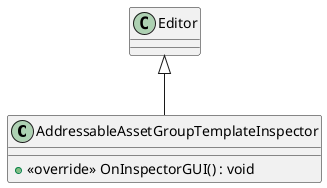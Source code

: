 @startuml
class AddressableAssetGroupTemplateInspector {
    + <<override>> OnInspectorGUI() : void
}
Editor <|-- AddressableAssetGroupTemplateInspector
@enduml
